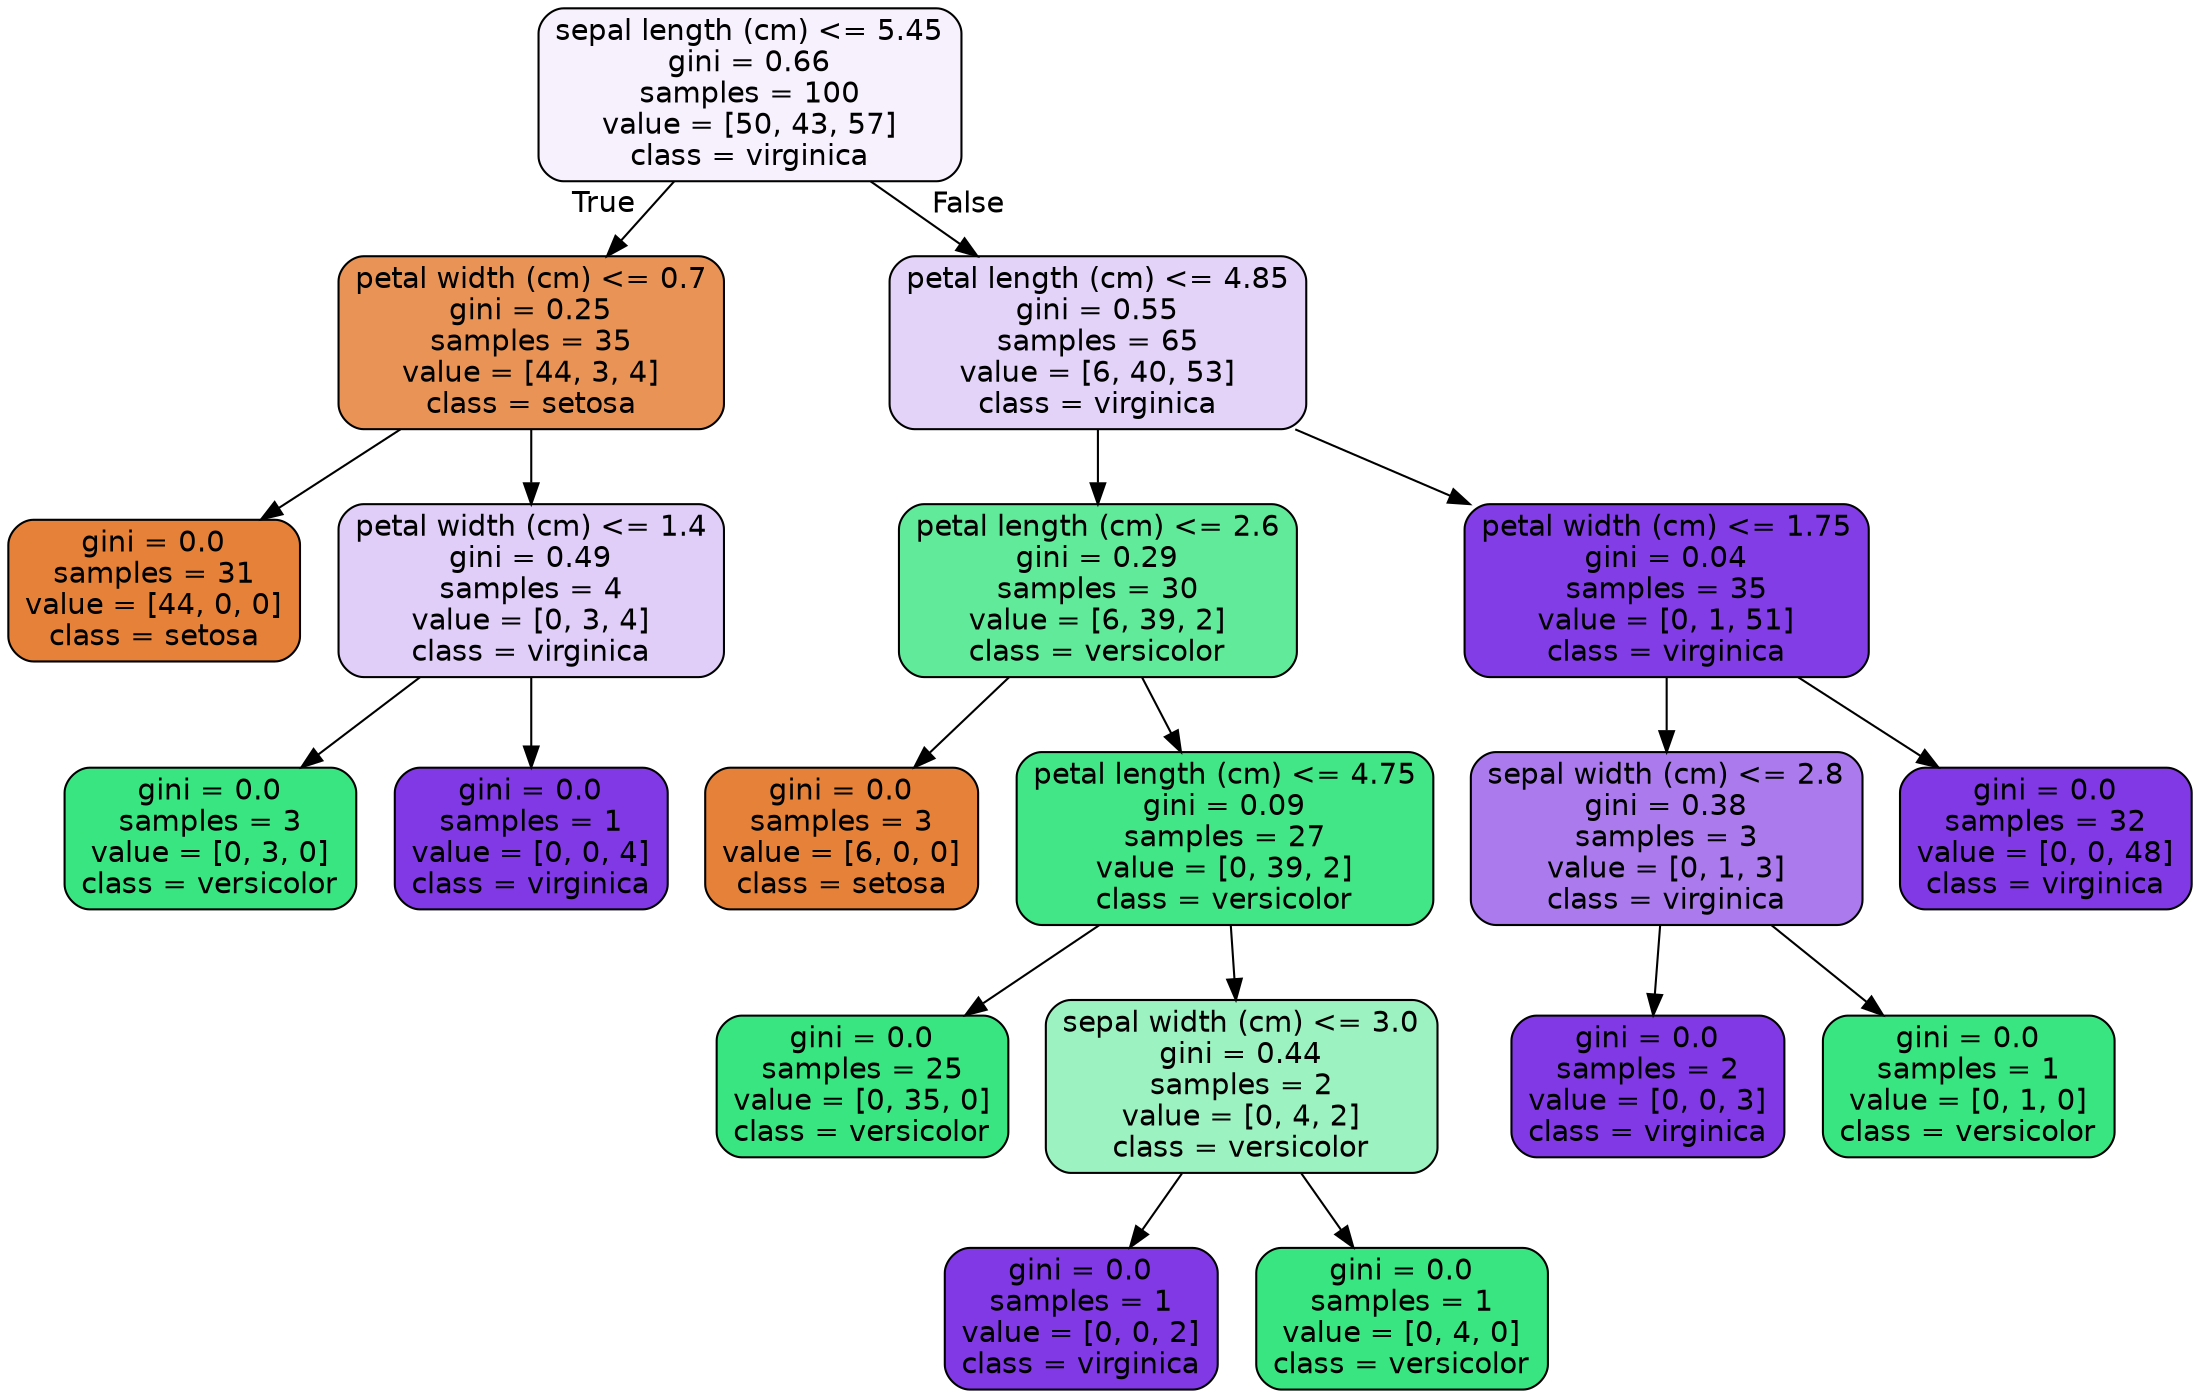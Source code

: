 digraph Tree {
node [shape=box, style="filled, rounded", color="black", fontname=helvetica] ;
edge [fontname=helvetica] ;
0 [label="sepal length (cm) <= 5.45\ngini = 0.66\nsamples = 100\nvalue = [50, 43, 57]\nclass = virginica", fillcolor="#f6f1fd"] ;
1 [label="petal width (cm) <= 0.7\ngini = 0.25\nsamples = 35\nvalue = [44, 3, 4]\nclass = setosa", fillcolor="#e99456"] ;
0 -> 1 [labeldistance=2.5, labelangle=45, headlabel="True"] ;
2 [label="gini = 0.0\nsamples = 31\nvalue = [44, 0, 0]\nclass = setosa", fillcolor="#e58139"] ;
1 -> 2 ;
3 [label="petal width (cm) <= 1.4\ngini = 0.49\nsamples = 4\nvalue = [0, 3, 4]\nclass = virginica", fillcolor="#e0cef8"] ;
1 -> 3 ;
4 [label="gini = 0.0\nsamples = 3\nvalue = [0, 3, 0]\nclass = versicolor", fillcolor="#39e581"] ;
3 -> 4 ;
5 [label="gini = 0.0\nsamples = 1\nvalue = [0, 0, 4]\nclass = virginica", fillcolor="#8139e5"] ;
3 -> 5 ;
6 [label="petal length (cm) <= 4.85\ngini = 0.55\nsamples = 65\nvalue = [6, 40, 53]\nclass = virginica", fillcolor="#e3d3f9"] ;
0 -> 6 [labeldistance=2.5, labelangle=-45, headlabel="False"] ;
7 [label="petal length (cm) <= 2.6\ngini = 0.29\nsamples = 30\nvalue = [6, 39, 2]\nclass = versicolor", fillcolor="#60ea9a"] ;
6 -> 7 ;
8 [label="gini = 0.0\nsamples = 3\nvalue = [6, 0, 0]\nclass = setosa", fillcolor="#e58139"] ;
7 -> 8 ;
9 [label="petal length (cm) <= 4.75\ngini = 0.09\nsamples = 27\nvalue = [0, 39, 2]\nclass = versicolor", fillcolor="#43e687"] ;
7 -> 9 ;
10 [label="gini = 0.0\nsamples = 25\nvalue = [0, 35, 0]\nclass = versicolor", fillcolor="#39e581"] ;
9 -> 10 ;
11 [label="sepal width (cm) <= 3.0\ngini = 0.44\nsamples = 2\nvalue = [0, 4, 2]\nclass = versicolor", fillcolor="#9cf2c0"] ;
9 -> 11 ;
12 [label="gini = 0.0\nsamples = 1\nvalue = [0, 0, 2]\nclass = virginica", fillcolor="#8139e5"] ;
11 -> 12 ;
13 [label="gini = 0.0\nsamples = 1\nvalue = [0, 4, 0]\nclass = versicolor", fillcolor="#39e581"] ;
11 -> 13 ;
14 [label="petal width (cm) <= 1.75\ngini = 0.04\nsamples = 35\nvalue = [0, 1, 51]\nclass = virginica", fillcolor="#833de6"] ;
6 -> 14 ;
15 [label="sepal width (cm) <= 2.8\ngini = 0.38\nsamples = 3\nvalue = [0, 1, 3]\nclass = virginica", fillcolor="#ab7bee"] ;
14 -> 15 ;
16 [label="gini = 0.0\nsamples = 2\nvalue = [0, 0, 3]\nclass = virginica", fillcolor="#8139e5"] ;
15 -> 16 ;
17 [label="gini = 0.0\nsamples = 1\nvalue = [0, 1, 0]\nclass = versicolor", fillcolor="#39e581"] ;
15 -> 17 ;
18 [label="gini = 0.0\nsamples = 32\nvalue = [0, 0, 48]\nclass = virginica", fillcolor="#8139e5"] ;
14 -> 18 ;
}